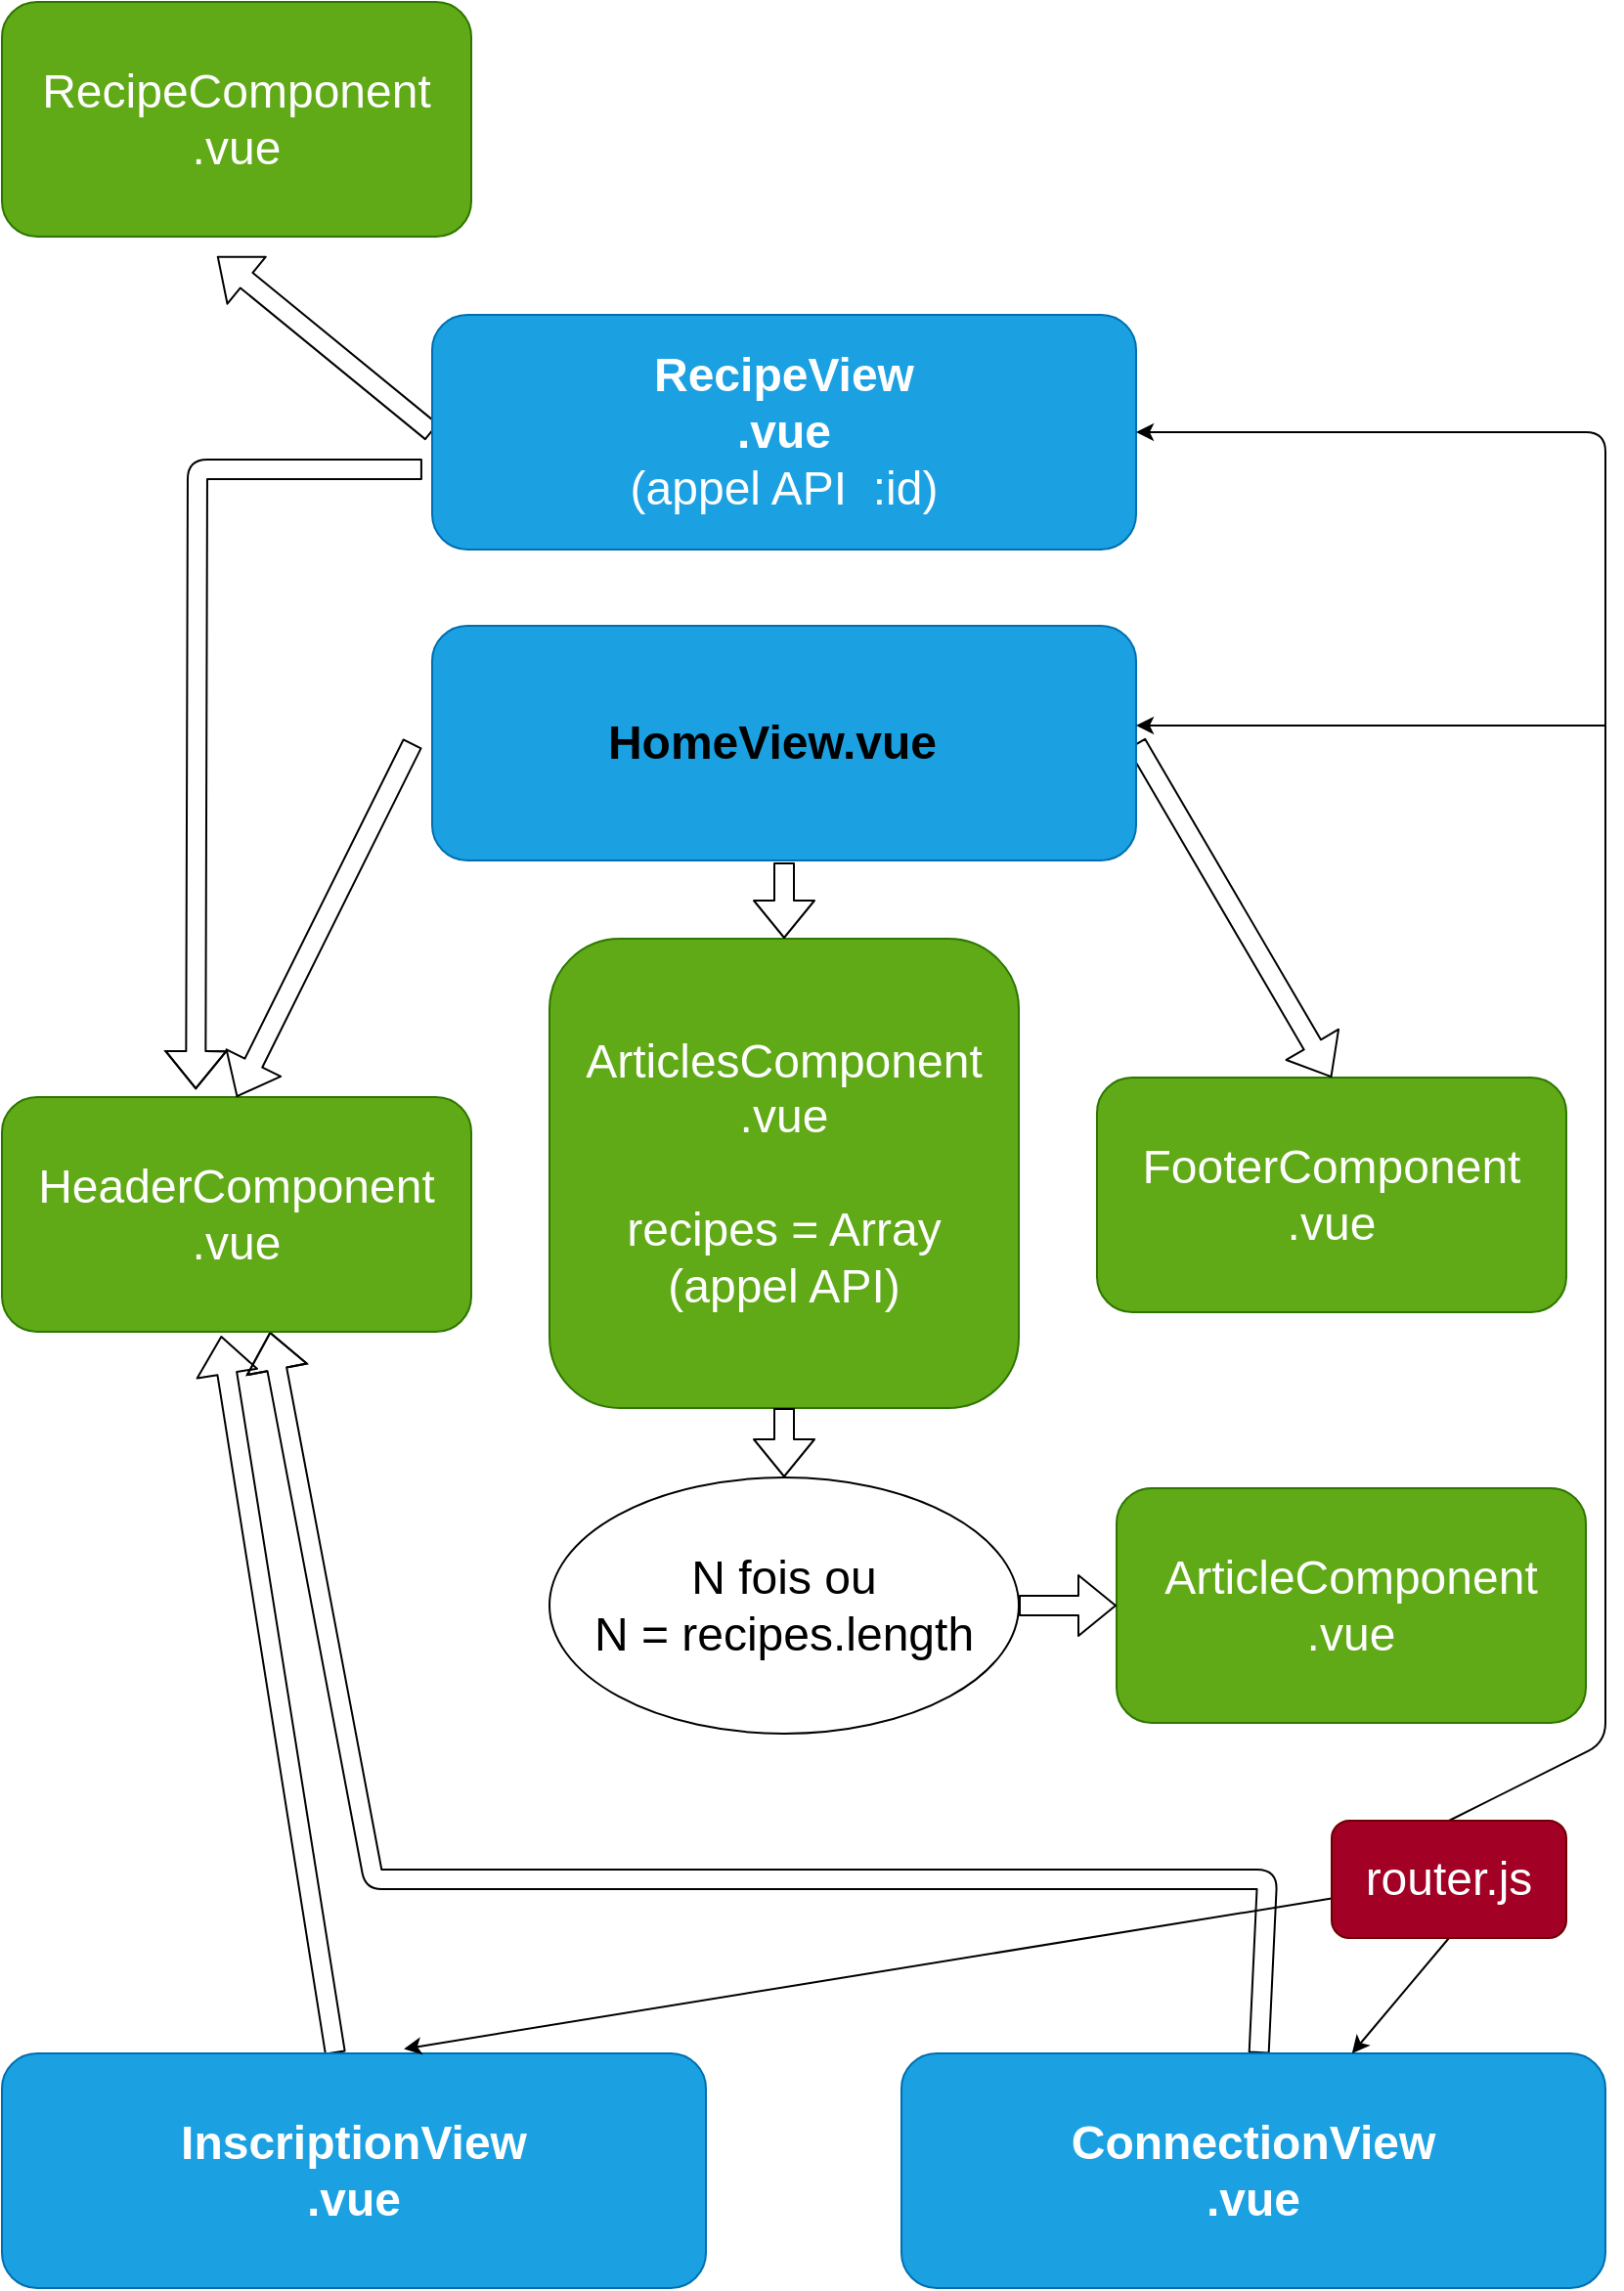 <mxfile>
    <diagram id="8fcTnCrawXCK2MXK8BWG" name="Page-1">
        <mxGraphModel dx="1015" dy="671" grid="1" gridSize="10" guides="1" tooltips="1" connect="1" arrows="1" fold="1" page="1" pageScale="1" pageWidth="827" pageHeight="1169" math="0" shadow="0">
            <root>
                <mxCell id="0"/>
                <mxCell id="1" parent="0"/>
                <mxCell id="56" value="" style="edgeStyle=none;shape=flexArrow;html=1;entryX=0.571;entryY=1;entryDx=0;entryDy=0;entryPerimeter=0;" parent="1" source="48" target="5" edge="1">
                    <mxGeometry relative="1" as="geometry">
                        <mxPoint x="570" y="910" as="targetPoint"/>
                        <Array as="points">
                            <mxPoint x="647" y="960"/>
                            <mxPoint x="190" y="960"/>
                        </Array>
                    </mxGeometry>
                </mxCell>
                <mxCell id="48" value="&lt;b&gt;ConnectionView&lt;br&gt;.vue&lt;/b&gt;" style="rounded=1;whiteSpace=wrap;html=1;fontSize=24;fillColor=#1ba1e2;fontColor=#ffffff;strokeColor=#006EAF;" parent="1" vertex="1">
                    <mxGeometry x="460" y="1049" width="360" height="120" as="geometry"/>
                </mxCell>
                <mxCell id="54" style="edgeStyle=none;shape=flexArrow;html=1;entryX=0.467;entryY=1.017;entryDx=0;entryDy=0;entryPerimeter=0;" parent="1" source="49" target="5" edge="1">
                    <mxGeometry relative="1" as="geometry">
                        <mxPoint x="180" y="1010" as="targetPoint"/>
                    </mxGeometry>
                </mxCell>
                <mxCell id="49" value="&lt;b&gt;InscriptionView&lt;br&gt;.vue&lt;/b&gt;" style="rounded=1;whiteSpace=wrap;html=1;fontSize=24;fillColor=#1ba1e2;fontColor=#ffffff;strokeColor=#006EAF;" parent="1" vertex="1">
                    <mxGeometry y="1049" width="360" height="120" as="geometry"/>
                </mxCell>
                <mxCell id="47" style="edgeStyle=none;shape=flexArrow;html=1;exitX=0;exitY=0.5;exitDx=0;exitDy=0;" parent="1" source="43" edge="1">
                    <mxGeometry relative="1" as="geometry">
                        <mxPoint x="180" y="160" as="sourcePoint"/>
                        <mxPoint x="110" y="130" as="targetPoint"/>
                        <Array as="points"/>
                    </mxGeometry>
                </mxCell>
                <mxCell id="50" style="edgeStyle=none;shape=flexArrow;html=1;exitX=-0.014;exitY=0.658;exitDx=0;exitDy=0;exitPerimeter=0;entryX=0.413;entryY=-0.033;entryDx=0;entryDy=0;entryPerimeter=0;" parent="1" source="43" target="5" edge="1">
                    <mxGeometry relative="1" as="geometry">
                        <mxPoint x="100" y="550" as="targetPoint"/>
                        <Array as="points">
                            <mxPoint x="100" y="239"/>
                        </Array>
                    </mxGeometry>
                </mxCell>
                <mxCell id="43" value="&lt;b&gt;RecipeView&lt;/b&gt;&lt;br&gt;&lt;b&gt;.vue&lt;/b&gt;&lt;br&gt;(appel API&amp;nbsp; :id)" style="rounded=1;whiteSpace=wrap;html=1;fontSize=24;fillColor=#1ba1e2;fontColor=#ffffff;strokeColor=#006EAF;" parent="1" vertex="1">
                    <mxGeometry x="220" y="160" width="360" height="120" as="geometry"/>
                </mxCell>
                <mxCell id="46" value="RecipeComponent&lt;br&gt;.vue" style="rounded=1;whiteSpace=wrap;html=1;fontSize=24;fillColor=#60a917;fontColor=#ffffff;strokeColor=#2D7600;" parent="1" vertex="1">
                    <mxGeometry width="240" height="120" as="geometry"/>
                </mxCell>
                <mxCell id="5" value="HeaderComponent&lt;br&gt;.vue" style="rounded=1;whiteSpace=wrap;html=1;fontSize=24;fillColor=#60a917;fontColor=#ffffff;strokeColor=#2D7600;" parent="1" vertex="1">
                    <mxGeometry y="560" width="240" height="120" as="geometry"/>
                </mxCell>
                <mxCell id="6" value="FooterComponent&lt;br&gt;.vue" style="rounded=1;whiteSpace=wrap;html=1;fontSize=24;fillColor=#60a917;fontColor=#ffffff;strokeColor=#2D7600;" parent="1" vertex="1">
                    <mxGeometry x="560" y="550" width="240" height="120" as="geometry"/>
                </mxCell>
                <mxCell id="25" value="" style="edgeStyle=none;shape=flexArrow;html=1;fontSize=24;exitX=1;exitY=0.5;exitDx=0;exitDy=0;entryX=0.5;entryY=0;entryDx=0;entryDy=0;" parent="1" source="2" target="6" edge="1">
                    <mxGeometry relative="1" as="geometry">
                        <mxPoint x="710" y="469" as="targetPoint"/>
                    </mxGeometry>
                </mxCell>
                <mxCell id="4" value="" style="group" parent="1" vertex="1" connectable="0">
                    <mxGeometry x="220" y="319" width="360" height="120" as="geometry"/>
                </mxCell>
                <mxCell id="2" value="" style="rounded=1;whiteSpace=wrap;html=1;fillColor=#1ba1e2;fontColor=#ffffff;strokeColor=#006EAF;" parent="4" vertex="1">
                    <mxGeometry width="360" height="120" as="geometry"/>
                </mxCell>
                <mxCell id="3" value="&lt;span style=&quot;font-size: 24px&quot;&gt;&lt;b&gt;HomeView.vue&lt;/b&gt;&lt;/span&gt;" style="text;html=1;strokeColor=none;fillColor=none;align=center;verticalAlign=middle;whiteSpace=wrap;rounded=0;" parent="4" vertex="1">
                    <mxGeometry x="79" y="40" width="190" height="40" as="geometry"/>
                </mxCell>
                <mxCell id="7" value="ArticlesComponent&lt;br&gt;.vue&lt;br&gt;&lt;br&gt;recipes = Array&lt;br&gt;(appel API)" style="rounded=1;whiteSpace=wrap;html=1;fontSize=24;fillColor=#60a917;fontColor=#ffffff;strokeColor=#2D7600;" parent="1" vertex="1">
                    <mxGeometry x="280" y="479" width="240" height="240" as="geometry"/>
                </mxCell>
                <mxCell id="8" value="ArticleComponent&lt;br&gt;.vue" style="rounded=1;whiteSpace=wrap;html=1;fontSize=24;fillColor=#60a917;fontColor=#ffffff;strokeColor=#2D7600;" parent="1" vertex="1">
                    <mxGeometry x="570" y="760" width="240" height="120" as="geometry"/>
                </mxCell>
                <mxCell id="20" value="" style="edgeStyle=none;shape=flexArrow;html=1;fontSize=24;exitX=0.5;exitY=1;exitDx=0;exitDy=0;entryX=0.5;entryY=0;entryDx=0;entryDy=0;" parent="1" source="7" target="26" edge="1">
                    <mxGeometry relative="1" as="geometry"/>
                </mxCell>
                <mxCell id="21" value="" style="edgeStyle=none;shape=flexArrow;html=1;fontSize=24;" parent="1" target="7" edge="1">
                    <mxGeometry relative="1" as="geometry">
                        <mxPoint x="400" y="440" as="sourcePoint"/>
                    </mxGeometry>
                </mxCell>
                <mxCell id="23" value="" style="edgeStyle=none;shape=flexArrow;html=1;fontSize=24;entryX=0.5;entryY=0;entryDx=0;entryDy=0;" parent="1" target="5" edge="1">
                    <mxGeometry relative="1" as="geometry">
                        <mxPoint x="210" y="379" as="sourcePoint"/>
                        <mxPoint x="110" y="469" as="targetPoint"/>
                    </mxGeometry>
                </mxCell>
                <mxCell id="53" style="edgeStyle=none;html=1;entryX=0;entryY=0.5;entryDx=0;entryDy=0;shape=flexArrow;" parent="1" source="26" target="8" edge="1">
                    <mxGeometry relative="1" as="geometry"/>
                </mxCell>
                <mxCell id="26" value="&lt;font style=&quot;font-size: 24px&quot;&gt;N fois ou&lt;br&gt;N = recipes.length&lt;br&gt;&lt;/font&gt;" style="ellipse;whiteSpace=wrap;html=1;" parent="1" vertex="1">
                    <mxGeometry x="280" y="754.5" width="240" height="131" as="geometry"/>
                </mxCell>
                <mxCell id="58" value="" style="edgeStyle=none;html=1;fontSize=24;exitX=0.5;exitY=1;exitDx=0;exitDy=0;" parent="1" source="57" target="48" edge="1">
                    <mxGeometry relative="1" as="geometry"/>
                </mxCell>
                <mxCell id="62" value="" style="edgeStyle=none;html=1;fontSize=24;entryX=0.571;entryY=-0.019;entryDx=0;entryDy=0;entryPerimeter=0;" parent="1" source="57" target="49" edge="1">
                    <mxGeometry relative="1" as="geometry">
                        <mxPoint x="580" y="940" as="targetPoint"/>
                    </mxGeometry>
                </mxCell>
                <mxCell id="64" value="" style="edgeStyle=none;html=1;fontSize=24;entryX=1;entryY=0.5;entryDx=0;entryDy=0;exitX=0.5;exitY=0;exitDx=0;exitDy=0;" parent="1" source="57" target="43" edge="1">
                    <mxGeometry relative="1" as="geometry">
                        <mxPoint x="730" y="320" as="targetPoint"/>
                        <Array as="points">
                            <mxPoint x="820" y="890"/>
                            <mxPoint x="820" y="360"/>
                            <mxPoint x="820" y="220"/>
                        </Array>
                    </mxGeometry>
                </mxCell>
                <mxCell id="57" value="&lt;font style=&quot;font-size: 24px&quot;&gt;router.js&lt;/font&gt;" style="rounded=1;whiteSpace=wrap;html=1;fillColor=#a20025;fontColor=#ffffff;strokeColor=#6F0000;" parent="1" vertex="1">
                    <mxGeometry x="680" y="930" width="120" height="60" as="geometry"/>
                </mxCell>
                <mxCell id="65" style="edgeStyle=none;html=1;fontSize=24;" parent="1" edge="1">
                    <mxGeometry relative="1" as="geometry">
                        <mxPoint x="580" y="370" as="targetPoint"/>
                        <mxPoint x="820" y="370" as="sourcePoint"/>
                    </mxGeometry>
                </mxCell>
            </root>
        </mxGraphModel>
    </diagram>
</mxfile>